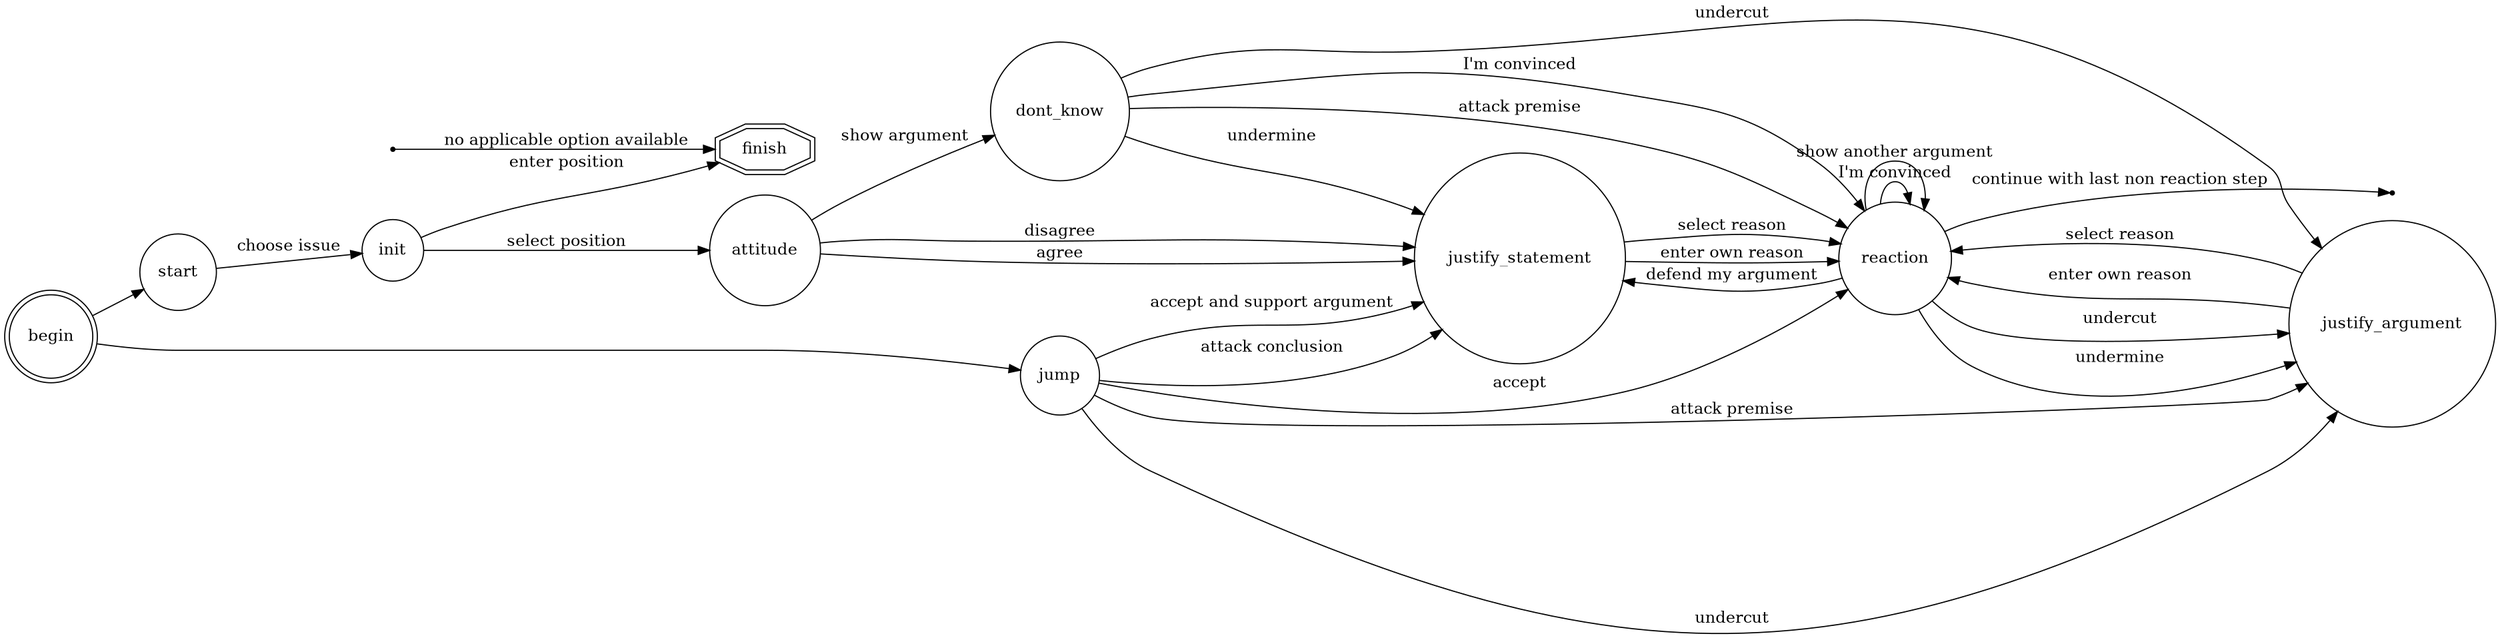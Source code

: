 digraph finite_state_machine {
	rankdir=LR;
	size="25"
	node [shape = doublecircle]; begin;
	node [shape = doubleoctagon]; finish;
	node [shape = point]; any_state, step_back;
	node [shape = circle];
	begin -> start [ label = "" ];
	begin -> jump [ label = "" ];
	start -> init [ label = "choose issue" ];
	init -> finish [ label = "enter position"];
	init -> attitude [ label = "select position" ];
	attitude -> dont_know [ label = "show argument" ];
	attitude -> justify_statement [ label = "agree" ];
	attitude -> justify_statement [ label = "disagree" ];
	dont_know -> justify_statement [ label = "undermine" ];
	dont_know -> justify_argument [ label = "undercut" ];
	dont_know -> reaction [ label = "attack premise" ];
	dont_know -> reaction [ label = "I'm convinced" ];
	justify_argument -> reaction [ label = "select reason" ];
	justify_argument -> reaction [ label = "enter own reason" ];
	justify_statement -> reaction [ label = "select reason" ];
	justify_statement -> reaction [ label = "enter own reason" ];
	reaction -> justify_argument [ label = "undermine"];
	reaction -> reaction [ label = "I'm convinced"];
	reaction -> justify_argument [ label = "undercut" ];
	reaction -> justify_statement [ label = "defend my argument" ];
	reaction -> reaction [ label = "show another argument" ];
	reaction -> step_back [ label = "continue with last non reaction step" ];
	jump -> reaction [ label = "accept" ];
	jump -> justify_argument [ label = "undercut" ];
	jump -> justify_statement [label = "attack conclusion" ];
	jump -> justify_argument [ label = "attack premise" ];
	jump -> justify_statement [ label = "accept and support argument"];
	any_state -> finish [ label = "no applicable option available"];
}
